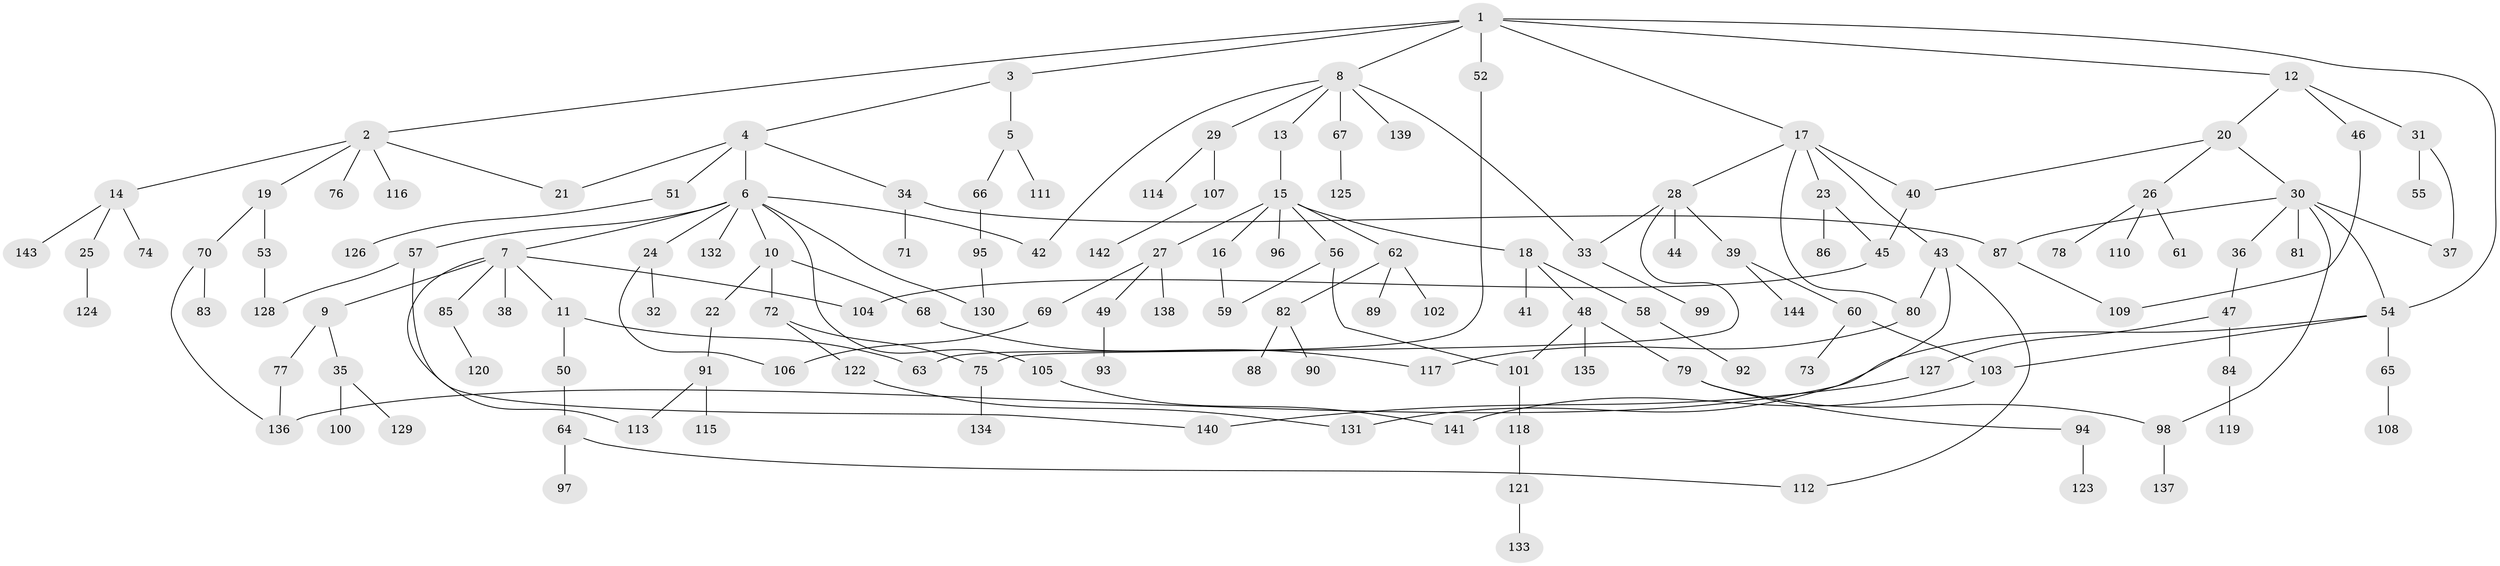 // coarse degree distribution, {7: 0.009900990099009901, 5: 0.039603960396039604, 3: 0.22772277227722773, 2: 0.39603960396039606, 8: 0.009900990099009901, 6: 0.039603960396039604, 4: 0.0594059405940594, 1: 0.21782178217821782}
// Generated by graph-tools (version 1.1) at 2025/48/03/04/25 22:48:36]
// undirected, 144 vertices, 171 edges
graph export_dot {
  node [color=gray90,style=filled];
  1;
  2;
  3;
  4;
  5;
  6;
  7;
  8;
  9;
  10;
  11;
  12;
  13;
  14;
  15;
  16;
  17;
  18;
  19;
  20;
  21;
  22;
  23;
  24;
  25;
  26;
  27;
  28;
  29;
  30;
  31;
  32;
  33;
  34;
  35;
  36;
  37;
  38;
  39;
  40;
  41;
  42;
  43;
  44;
  45;
  46;
  47;
  48;
  49;
  50;
  51;
  52;
  53;
  54;
  55;
  56;
  57;
  58;
  59;
  60;
  61;
  62;
  63;
  64;
  65;
  66;
  67;
  68;
  69;
  70;
  71;
  72;
  73;
  74;
  75;
  76;
  77;
  78;
  79;
  80;
  81;
  82;
  83;
  84;
  85;
  86;
  87;
  88;
  89;
  90;
  91;
  92;
  93;
  94;
  95;
  96;
  97;
  98;
  99;
  100;
  101;
  102;
  103;
  104;
  105;
  106;
  107;
  108;
  109;
  110;
  111;
  112;
  113;
  114;
  115;
  116;
  117;
  118;
  119;
  120;
  121;
  122;
  123;
  124;
  125;
  126;
  127;
  128;
  129;
  130;
  131;
  132;
  133;
  134;
  135;
  136;
  137;
  138;
  139;
  140;
  141;
  142;
  143;
  144;
  1 -- 2;
  1 -- 3;
  1 -- 8;
  1 -- 12;
  1 -- 17;
  1 -- 52;
  1 -- 54;
  2 -- 14;
  2 -- 19;
  2 -- 76;
  2 -- 116;
  2 -- 21;
  3 -- 4;
  3 -- 5;
  4 -- 6;
  4 -- 21;
  4 -- 34;
  4 -- 51;
  5 -- 66;
  5 -- 111;
  6 -- 7;
  6 -- 10;
  6 -- 24;
  6 -- 57;
  6 -- 105;
  6 -- 132;
  6 -- 42;
  6 -- 130;
  7 -- 9;
  7 -- 11;
  7 -- 38;
  7 -- 85;
  7 -- 104;
  7 -- 113;
  8 -- 13;
  8 -- 29;
  8 -- 42;
  8 -- 67;
  8 -- 139;
  8 -- 33;
  9 -- 35;
  9 -- 77;
  10 -- 22;
  10 -- 68;
  10 -- 72;
  11 -- 50;
  11 -- 63;
  12 -- 20;
  12 -- 31;
  12 -- 46;
  13 -- 15;
  14 -- 25;
  14 -- 74;
  14 -- 143;
  15 -- 16;
  15 -- 18;
  15 -- 27;
  15 -- 56;
  15 -- 62;
  15 -- 96;
  16 -- 59;
  17 -- 23;
  17 -- 28;
  17 -- 40;
  17 -- 43;
  17 -- 80;
  18 -- 41;
  18 -- 48;
  18 -- 58;
  19 -- 53;
  19 -- 70;
  20 -- 26;
  20 -- 30;
  20 -- 40;
  22 -- 91;
  23 -- 86;
  23 -- 45;
  24 -- 32;
  24 -- 106;
  25 -- 124;
  26 -- 61;
  26 -- 78;
  26 -- 110;
  27 -- 49;
  27 -- 69;
  27 -- 138;
  28 -- 33;
  28 -- 39;
  28 -- 44;
  28 -- 75;
  29 -- 107;
  29 -- 114;
  30 -- 36;
  30 -- 81;
  30 -- 98;
  30 -- 54;
  30 -- 37;
  30 -- 87;
  31 -- 37;
  31 -- 55;
  33 -- 99;
  34 -- 71;
  34 -- 87;
  35 -- 100;
  35 -- 129;
  36 -- 47;
  39 -- 60;
  39 -- 144;
  40 -- 45;
  43 -- 80;
  43 -- 112;
  43 -- 131;
  45 -- 104;
  46 -- 109;
  47 -- 84;
  47 -- 127;
  48 -- 79;
  48 -- 135;
  48 -- 101;
  49 -- 93;
  50 -- 64;
  51 -- 126;
  52 -- 63;
  53 -- 128;
  54 -- 65;
  54 -- 103;
  54 -- 136;
  56 -- 101;
  56 -- 59;
  57 -- 128;
  57 -- 140;
  58 -- 92;
  60 -- 73;
  60 -- 103;
  62 -- 82;
  62 -- 89;
  62 -- 102;
  64 -- 97;
  64 -- 112;
  65 -- 108;
  66 -- 95;
  67 -- 125;
  68 -- 117;
  69 -- 106;
  70 -- 83;
  70 -- 136;
  72 -- 75;
  72 -- 122;
  75 -- 134;
  77 -- 136;
  79 -- 94;
  79 -- 98;
  80 -- 117;
  82 -- 88;
  82 -- 90;
  84 -- 119;
  85 -- 120;
  87 -- 109;
  91 -- 113;
  91 -- 115;
  94 -- 123;
  95 -- 130;
  98 -- 137;
  101 -- 118;
  103 -- 141;
  105 -- 141;
  107 -- 142;
  118 -- 121;
  121 -- 133;
  122 -- 131;
  127 -- 140;
}
